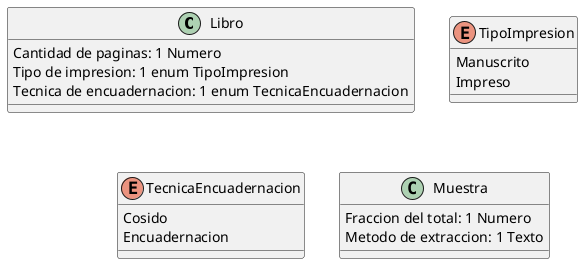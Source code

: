 @startuml ejercicio25

Class Libro {
    Cantidad de paginas: 1 Numero
    Tipo de impresion: 1 enum TipoImpresion
    Tecnica de encuadernacion: 1 enum TecnicaEncuadernacion
}

enum TipoImpresion{
    Manuscrito
    Impreso
}

enum TecnicaEncuadernacion{
    Cosido
    Encuadernacion
}


Class Muestra{
    Fraccion del total: 1 Numero
    Metodo de extraccion: 1 Texto
}
@enduml